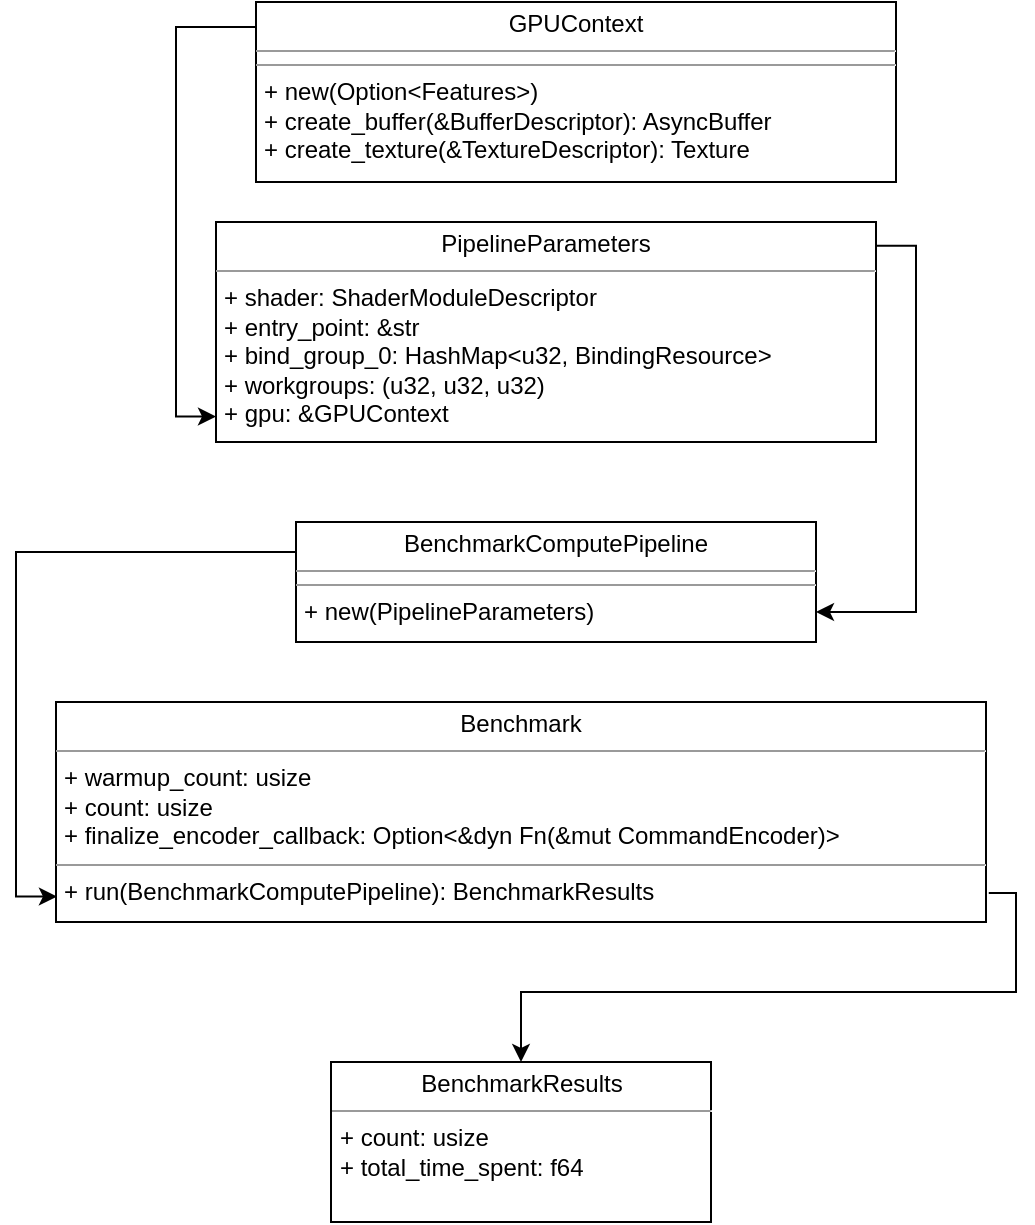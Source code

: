 <mxfile version="24.7.12">
  <diagram name="Page-1" id="c4acf3e9-155e-7222-9cf6-157b1a14988f">
    <mxGraphModel dx="3240" dy="1252" grid="1" gridSize="10" guides="1" tooltips="1" connect="1" arrows="1" fold="1" page="1" pageScale="1" pageWidth="850" pageHeight="1100" background="none" math="0" shadow="0">
      <root>
        <mxCell id="0" />
        <mxCell id="1" parent="0" />
        <mxCell id="ql8foVnYcQi2ljDCD5j9-20" style="edgeStyle=orthogonalEdgeStyle;rounded=0;orthogonalLoop=1;jettySize=auto;html=1;exitX=1.003;exitY=0.868;exitDx=0;exitDy=0;entryX=0.5;entryY=0;entryDx=0;entryDy=0;exitPerimeter=0;" edge="1" parent="1" source="ql8foVnYcQi2ljDCD5j9-1" target="ql8foVnYcQi2ljDCD5j9-4">
          <mxGeometry relative="1" as="geometry">
            <Array as="points">
              <mxPoint x="-10" y="466" />
              <mxPoint x="-10" y="515" />
              <mxPoint x="-257" y="515" />
            </Array>
          </mxGeometry>
        </mxCell>
        <mxCell id="ql8foVnYcQi2ljDCD5j9-1" value="&lt;p style=&quot;margin:0px;margin-top:4px;text-align:center;&quot;&gt;Benchmark&lt;br&gt;&lt;/p&gt;&lt;hr size=&quot;1&quot;&gt;&lt;p style=&quot;margin:0px;margin-left:4px;&quot;&gt;+ warmup_count: usize&lt;br&gt;+ count: usize&lt;/p&gt;&lt;p style=&quot;margin:0px;margin-left:4px;&quot;&gt;+ finalize_encoder_callback: Option&amp;lt;&amp;amp;dyn Fn(&amp;amp;mut CommandEncoder)&amp;gt;&lt;/p&gt;&lt;hr size=&quot;1&quot;&gt;&lt;p style=&quot;margin:0px;margin-left:4px;&quot;&gt;+ run(BenchmarkComputePipeline): BenchmarkResults&lt;br&gt;&lt;/p&gt;" style="verticalAlign=top;align=left;overflow=fill;fontSize=12;fontFamily=Helvetica;html=1;rounded=0;shadow=0;comic=0;labelBackgroundColor=none;strokeWidth=1" vertex="1" parent="1">
          <mxGeometry x="-490" y="370" width="465" height="110" as="geometry" />
        </mxCell>
        <mxCell id="ql8foVnYcQi2ljDCD5j9-2" value="&lt;p style=&quot;margin:0px;margin-top:4px;text-align:center;&quot;&gt;BenchmarkComputePipeline&lt;br&gt;&lt;/p&gt;&lt;hr size=&quot;1&quot;&gt;&lt;hr size=&quot;1&quot;&gt;&lt;p style=&quot;margin:0px;margin-left:4px;&quot;&gt;+ new(PipelineParameters)&lt;br&gt;&lt;/p&gt;" style="verticalAlign=top;align=left;overflow=fill;fontSize=12;fontFamily=Helvetica;html=1;rounded=0;shadow=0;comic=0;labelBackgroundColor=none;strokeWidth=1" vertex="1" parent="1">
          <mxGeometry x="-370" y="280" width="260" height="60" as="geometry" />
        </mxCell>
        <mxCell id="ql8foVnYcQi2ljDCD5j9-3" value="&lt;p style=&quot;margin:0px;margin-top:4px;text-align:center;&quot;&gt;GPUContext&lt;br&gt;&lt;/p&gt;&lt;hr size=&quot;1&quot;&gt;&lt;hr size=&quot;1&quot;&gt;&lt;p style=&quot;margin:0px;margin-left:4px;&quot;&gt;+ new(Option&amp;lt;Features&amp;gt;)&lt;br&gt;+&amp;nbsp;create_buffer(&amp;amp;BufferDescriptor): AsyncBuffer&lt;/p&gt;&lt;p style=&quot;margin:0px;margin-left:4px;&quot;&gt;+&amp;nbsp;create_texture(&amp;amp;TextureDescriptor): Texture&lt;/p&gt;" style="verticalAlign=top;align=left;overflow=fill;fontSize=12;fontFamily=Helvetica;html=1;rounded=0;shadow=0;comic=0;labelBackgroundColor=none;strokeWidth=1" vertex="1" parent="1">
          <mxGeometry x="-390" y="20" width="320" height="90" as="geometry" />
        </mxCell>
        <mxCell id="ql8foVnYcQi2ljDCD5j9-4" value="&lt;p style=&quot;margin:0px;margin-top:4px;text-align:center;&quot;&gt;BenchmarkResults&lt;br&gt;&lt;/p&gt;&lt;hr size=&quot;1&quot;&gt;&lt;p style=&quot;margin:0px;margin-left:4px;&quot;&gt;+ count: usize&lt;br&gt;+ total_time_spent: f64&lt;/p&gt;" style="verticalAlign=top;align=left;overflow=fill;fontSize=12;fontFamily=Helvetica;html=1;rounded=0;shadow=0;comic=0;labelBackgroundColor=none;strokeWidth=1" vertex="1" parent="1">
          <mxGeometry x="-352.5" y="550" width="190" height="80" as="geometry" />
        </mxCell>
        <mxCell id="ql8foVnYcQi2ljDCD5j9-18" style="edgeStyle=orthogonalEdgeStyle;rounded=0;orthogonalLoop=1;jettySize=auto;html=1;exitX=0.998;exitY=0.108;exitDx=0;exitDy=0;entryX=1;entryY=0.75;entryDx=0;entryDy=0;exitPerimeter=0;" edge="1" parent="1" source="ql8foVnYcQi2ljDCD5j9-6" target="ql8foVnYcQi2ljDCD5j9-2">
          <mxGeometry relative="1" as="geometry" />
        </mxCell>
        <mxCell id="ql8foVnYcQi2ljDCD5j9-6" value="&lt;p style=&quot;margin:0px;margin-top:4px;text-align:center;&quot;&gt;PipelineParameters&lt;br&gt;&lt;/p&gt;&lt;hr size=&quot;1&quot;&gt;&lt;p style=&quot;margin:0px;margin-left:4px;&quot;&gt;+ shader: ShaderModuleDescriptor&lt;br&gt;+ entry_point: &amp;amp;str&lt;/p&gt;&lt;p style=&quot;margin:0px;margin-left:4px;&quot;&gt;+ bind_group_0: HashMap&amp;lt;u32, BindingResource&amp;gt;&lt;/p&gt;&lt;p style=&quot;margin:0px;margin-left:4px;&quot;&gt;+ workgroups: (u32, u32, u32)&lt;/p&gt;&lt;p style=&quot;margin:0px;margin-left:4px;&quot;&gt;+ gpu: &amp;amp;GPUContext&lt;/p&gt;&lt;p style=&quot;margin:0px;margin-left:4px;&quot;&gt;&lt;/p&gt;" style="verticalAlign=top;align=left;overflow=fill;fontSize=12;fontFamily=Helvetica;html=1;rounded=0;shadow=0;comic=0;labelBackgroundColor=none;strokeWidth=1;strokeColor=default;" vertex="1" parent="1">
          <mxGeometry x="-410" y="130" width="330" height="110" as="geometry" />
        </mxCell>
        <mxCell id="ql8foVnYcQi2ljDCD5j9-17" style="edgeStyle=orthogonalEdgeStyle;rounded=0;orthogonalLoop=1;jettySize=auto;html=1;exitX=0;exitY=0.139;exitDx=0;exitDy=0;entryX=0;entryY=0.884;entryDx=0;entryDy=0;entryPerimeter=0;exitPerimeter=0;" edge="1" parent="1" source="ql8foVnYcQi2ljDCD5j9-3" target="ql8foVnYcQi2ljDCD5j9-6">
          <mxGeometry relative="1" as="geometry" />
        </mxCell>
        <mxCell id="ql8foVnYcQi2ljDCD5j9-19" style="edgeStyle=orthogonalEdgeStyle;rounded=0;orthogonalLoop=1;jettySize=auto;html=1;exitX=0;exitY=0.25;exitDx=0;exitDy=0;entryX=0.001;entryY=0.884;entryDx=0;entryDy=0;entryPerimeter=0;" edge="1" parent="1" source="ql8foVnYcQi2ljDCD5j9-2" target="ql8foVnYcQi2ljDCD5j9-1">
          <mxGeometry relative="1" as="geometry">
            <mxPoint x="-560" y="480" as="targetPoint" />
          </mxGeometry>
        </mxCell>
      </root>
    </mxGraphModel>
  </diagram>
</mxfile>
